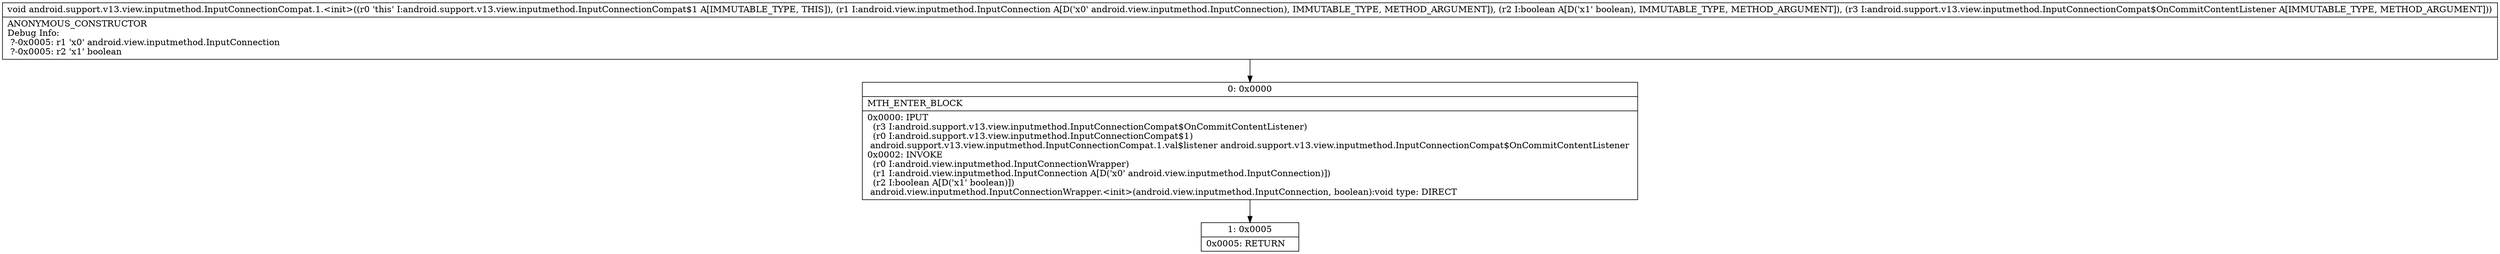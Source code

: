 digraph "CFG forandroid.support.v13.view.inputmethod.InputConnectionCompat.1.\<init\>(Landroid\/view\/inputmethod\/InputConnection;ZLandroid\/support\/v13\/view\/inputmethod\/InputConnectionCompat$OnCommitContentListener;)V" {
Node_0 [shape=record,label="{0\:\ 0x0000|MTH_ENTER_BLOCK\l|0x0000: IPUT  \l  (r3 I:android.support.v13.view.inputmethod.InputConnectionCompat$OnCommitContentListener)\l  (r0 I:android.support.v13.view.inputmethod.InputConnectionCompat$1)\l android.support.v13.view.inputmethod.InputConnectionCompat.1.val$listener android.support.v13.view.inputmethod.InputConnectionCompat$OnCommitContentListener \l0x0002: INVOKE  \l  (r0 I:android.view.inputmethod.InputConnectionWrapper)\l  (r1 I:android.view.inputmethod.InputConnection A[D('x0' android.view.inputmethod.InputConnection)])\l  (r2 I:boolean A[D('x1' boolean)])\l android.view.inputmethod.InputConnectionWrapper.\<init\>(android.view.inputmethod.InputConnection, boolean):void type: DIRECT \l}"];
Node_1 [shape=record,label="{1\:\ 0x0005|0x0005: RETURN   \l}"];
MethodNode[shape=record,label="{void android.support.v13.view.inputmethod.InputConnectionCompat.1.\<init\>((r0 'this' I:android.support.v13.view.inputmethod.InputConnectionCompat$1 A[IMMUTABLE_TYPE, THIS]), (r1 I:android.view.inputmethod.InputConnection A[D('x0' android.view.inputmethod.InputConnection), IMMUTABLE_TYPE, METHOD_ARGUMENT]), (r2 I:boolean A[D('x1' boolean), IMMUTABLE_TYPE, METHOD_ARGUMENT]), (r3 I:android.support.v13.view.inputmethod.InputConnectionCompat$OnCommitContentListener A[IMMUTABLE_TYPE, METHOD_ARGUMENT]))  | ANONYMOUS_CONSTRUCTOR\lDebug Info:\l  ?\-0x0005: r1 'x0' android.view.inputmethod.InputConnection\l  ?\-0x0005: r2 'x1' boolean\l}"];
MethodNode -> Node_0;
Node_0 -> Node_1;
}

